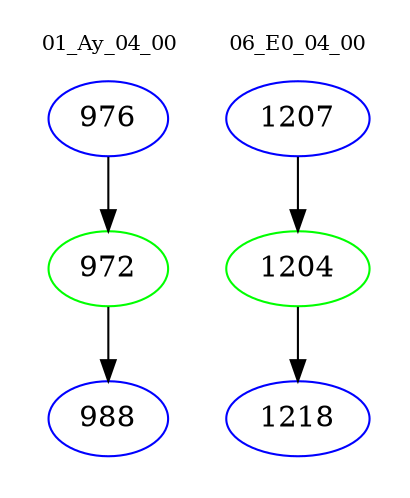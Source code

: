 digraph{
subgraph cluster_0 {
color = white
label = "01_Ay_04_00";
fontsize=10;
T0_976 [label="976", color="blue"]
T0_976 -> T0_972 [color="black"]
T0_972 [label="972", color="green"]
T0_972 -> T0_988 [color="black"]
T0_988 [label="988", color="blue"]
}
subgraph cluster_1 {
color = white
label = "06_E0_04_00";
fontsize=10;
T1_1207 [label="1207", color="blue"]
T1_1207 -> T1_1204 [color="black"]
T1_1204 [label="1204", color="green"]
T1_1204 -> T1_1218 [color="black"]
T1_1218 [label="1218", color="blue"]
}
}
